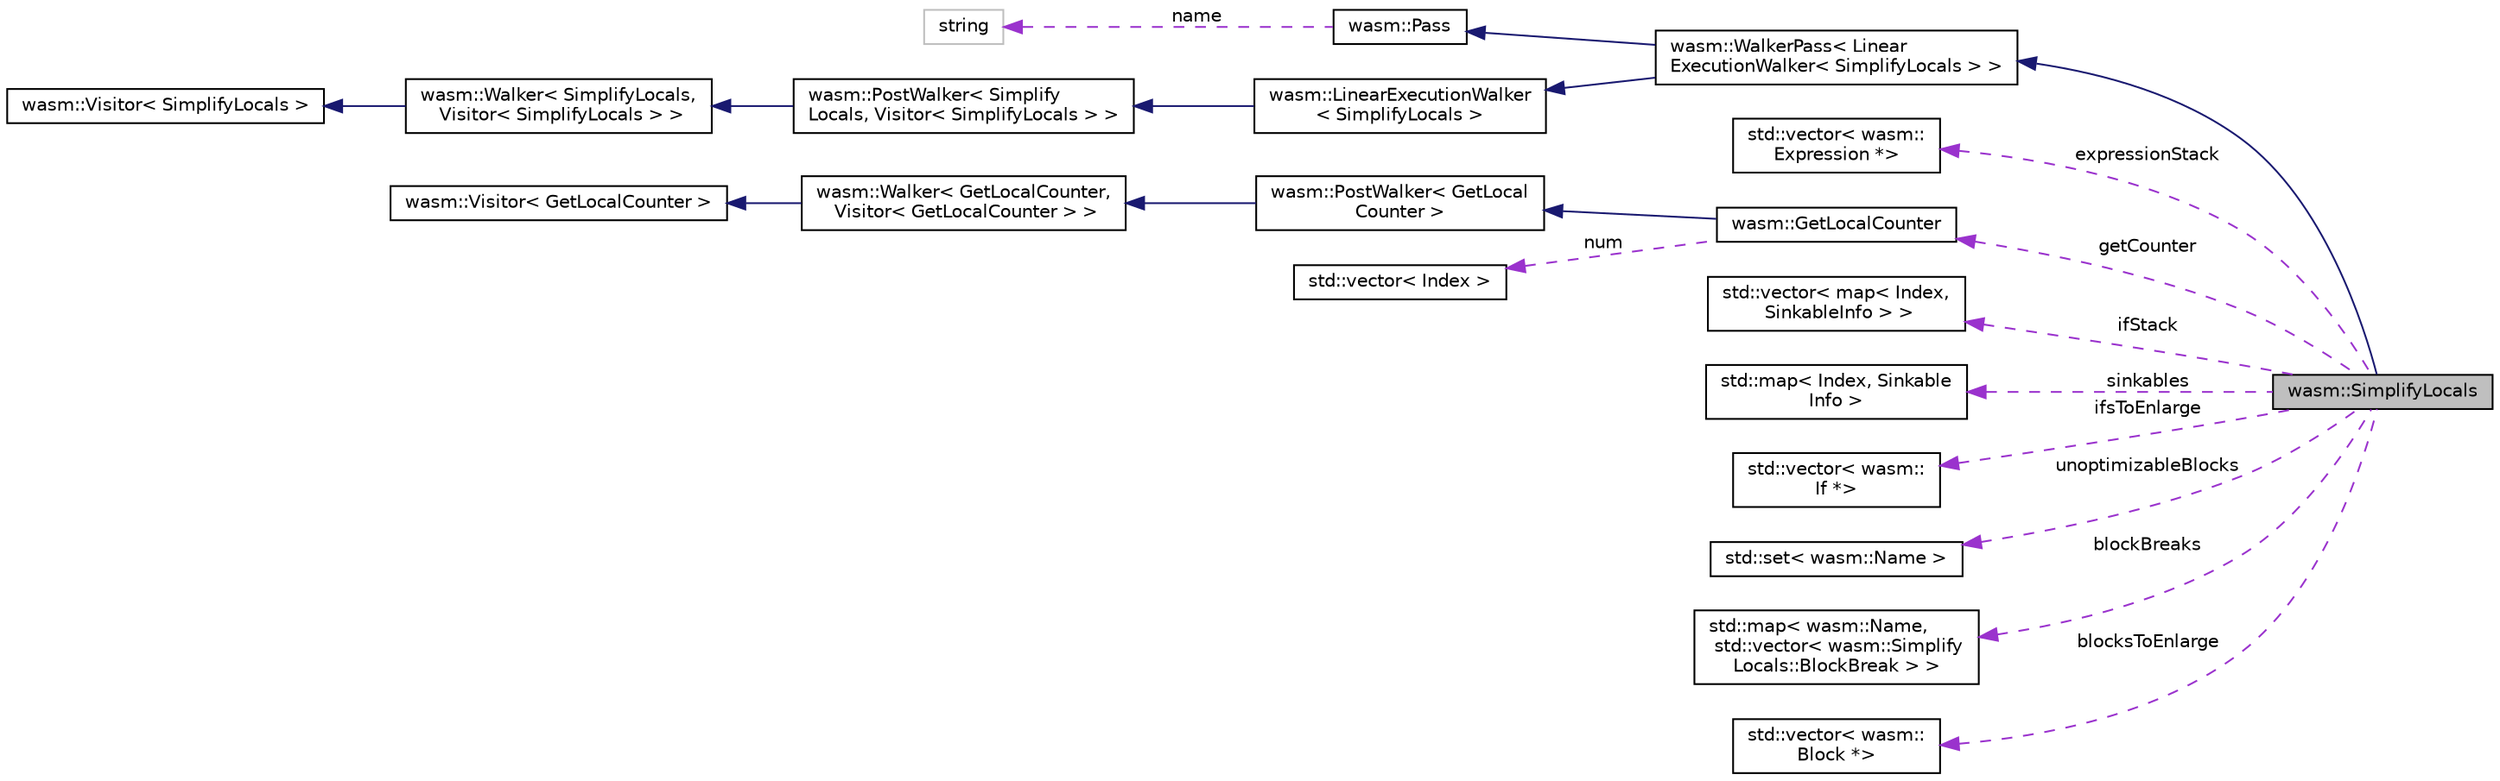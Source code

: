 digraph "wasm::SimplifyLocals"
{
  edge [fontname="Helvetica",fontsize="10",labelfontname="Helvetica",labelfontsize="10"];
  node [fontname="Helvetica",fontsize="10",shape=record];
  rankdir="LR";
  Node7 [label="wasm::SimplifyLocals",height=0.2,width=0.4,color="black", fillcolor="grey75", style="filled", fontcolor="black"];
  Node8 -> Node7 [dir="back",color="midnightblue",fontsize="10",style="solid",fontname="Helvetica"];
  Node8 [label="wasm::WalkerPass\< Linear\lExecutionWalker\< SimplifyLocals \> \>",height=0.2,width=0.4,color="black", fillcolor="white", style="filled",URL="$classwasm_1_1_walker_pass.html"];
  Node9 -> Node8 [dir="back",color="midnightblue",fontsize="10",style="solid",fontname="Helvetica"];
  Node9 [label="wasm::Pass",height=0.2,width=0.4,color="black", fillcolor="white", style="filled",URL="$classwasm_1_1_pass.html"];
  Node10 -> Node9 [dir="back",color="darkorchid3",fontsize="10",style="dashed",label=" name" ,fontname="Helvetica"];
  Node10 [label="string",height=0.2,width=0.4,color="grey75", fillcolor="white", style="filled"];
  Node11 -> Node8 [dir="back",color="midnightblue",fontsize="10",style="solid",fontname="Helvetica"];
  Node11 [label="wasm::LinearExecutionWalker\l\< SimplifyLocals \>",height=0.2,width=0.4,color="black", fillcolor="white", style="filled",URL="$structwasm_1_1_linear_execution_walker.html"];
  Node12 -> Node11 [dir="back",color="midnightblue",fontsize="10",style="solid",fontname="Helvetica"];
  Node12 [label="wasm::PostWalker\< Simplify\lLocals, Visitor\< SimplifyLocals \> \>",height=0.2,width=0.4,color="black", fillcolor="white", style="filled",URL="$structwasm_1_1_post_walker.html"];
  Node13 -> Node12 [dir="back",color="midnightblue",fontsize="10",style="solid",fontname="Helvetica"];
  Node13 [label="wasm::Walker\< SimplifyLocals,\l Visitor\< SimplifyLocals \> \>",height=0.2,width=0.4,color="black", fillcolor="white", style="filled",URL="$structwasm_1_1_walker.html"];
  Node14 -> Node13 [dir="back",color="midnightblue",fontsize="10",style="solid",fontname="Helvetica"];
  Node14 [label="wasm::Visitor\< SimplifyLocals \>",height=0.2,width=0.4,color="black", fillcolor="white", style="filled",URL="$structwasm_1_1_visitor.html"];
  Node15 -> Node7 [dir="back",color="darkorchid3",fontsize="10",style="dashed",label=" expressionStack" ,fontname="Helvetica"];
  Node15 [label="std::vector\< wasm::\lExpression *\>",height=0.2,width=0.4,color="black", fillcolor="white", style="filled",URL="$classstd_1_1vector.html"];
  Node16 -> Node7 [dir="back",color="darkorchid3",fontsize="10",style="dashed",label=" getCounter" ,fontname="Helvetica"];
  Node16 [label="wasm::GetLocalCounter",height=0.2,width=0.4,color="black", fillcolor="white", style="filled",URL="$structwasm_1_1_get_local_counter.html"];
  Node17 -> Node16 [dir="back",color="midnightblue",fontsize="10",style="solid",fontname="Helvetica"];
  Node17 [label="wasm::PostWalker\< GetLocal\lCounter \>",height=0.2,width=0.4,color="black", fillcolor="white", style="filled",URL="$structwasm_1_1_post_walker.html"];
  Node18 -> Node17 [dir="back",color="midnightblue",fontsize="10",style="solid",fontname="Helvetica"];
  Node18 [label="wasm::Walker\< GetLocalCounter,\l Visitor\< GetLocalCounter \> \>",height=0.2,width=0.4,color="black", fillcolor="white", style="filled",URL="$structwasm_1_1_walker.html"];
  Node19 -> Node18 [dir="back",color="midnightblue",fontsize="10",style="solid",fontname="Helvetica"];
  Node19 [label="wasm::Visitor\< GetLocalCounter \>",height=0.2,width=0.4,color="black", fillcolor="white", style="filled",URL="$structwasm_1_1_visitor.html"];
  Node20 -> Node16 [dir="back",color="darkorchid3",fontsize="10",style="dashed",label=" num" ,fontname="Helvetica"];
  Node20 [label="std::vector\< Index \>",height=0.2,width=0.4,color="black", fillcolor="white", style="filled",URL="$classstd_1_1vector.html"];
  Node21 -> Node7 [dir="back",color="darkorchid3",fontsize="10",style="dashed",label=" ifStack" ,fontname="Helvetica"];
  Node21 [label="std::vector\< map\< Index,\l SinkableInfo \> \>",height=0.2,width=0.4,color="black", fillcolor="white", style="filled",URL="$classstd_1_1vector.html"];
  Node22 -> Node7 [dir="back",color="darkorchid3",fontsize="10",style="dashed",label=" sinkables" ,fontname="Helvetica"];
  Node22 [label="std::map\< Index, Sinkable\lInfo \>",height=0.2,width=0.4,color="black", fillcolor="white", style="filled",URL="$classstd_1_1map.html"];
  Node23 -> Node7 [dir="back",color="darkorchid3",fontsize="10",style="dashed",label=" ifsToEnlarge" ,fontname="Helvetica"];
  Node23 [label="std::vector\< wasm::\lIf *\>",height=0.2,width=0.4,color="black", fillcolor="white", style="filled",URL="$classstd_1_1vector.html"];
  Node24 -> Node7 [dir="back",color="darkorchid3",fontsize="10",style="dashed",label=" unoptimizableBlocks" ,fontname="Helvetica"];
  Node24 [label="std::set\< wasm::Name \>",height=0.2,width=0.4,color="black", fillcolor="white", style="filled",URL="$classstd_1_1set.html"];
  Node25 -> Node7 [dir="back",color="darkorchid3",fontsize="10",style="dashed",label=" blockBreaks" ,fontname="Helvetica"];
  Node25 [label="std::map\< wasm::Name,\l std::vector\< wasm::Simplify\lLocals::BlockBreak \> \>",height=0.2,width=0.4,color="black", fillcolor="white", style="filled",URL="$classstd_1_1map.html"];
  Node26 -> Node7 [dir="back",color="darkorchid3",fontsize="10",style="dashed",label=" blocksToEnlarge" ,fontname="Helvetica"];
  Node26 [label="std::vector\< wasm::\lBlock *\>",height=0.2,width=0.4,color="black", fillcolor="white", style="filled",URL="$classstd_1_1vector.html"];
}
